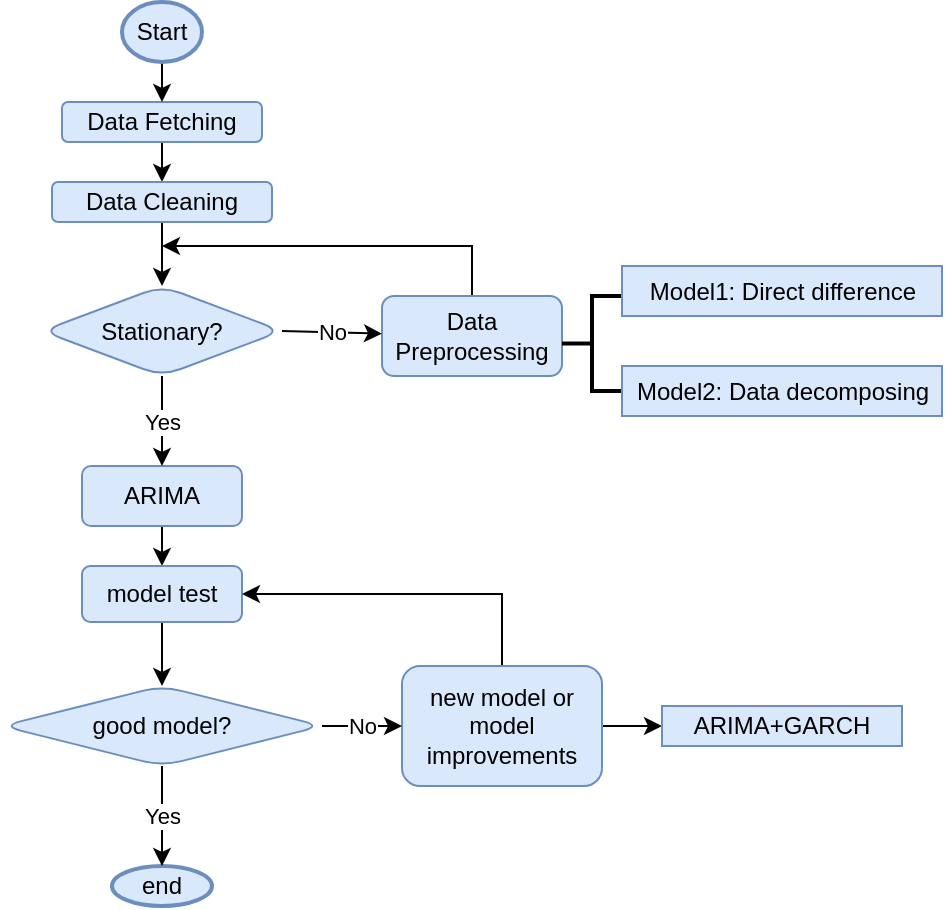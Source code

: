 <mxfile version="13.10.4" type="github">
  <diagram id="C5RBs43oDa-KdzZeNtuy" name="Page-1">
    <mxGraphModel dx="800" dy="490" grid="1" gridSize="10" guides="1" tooltips="1" connect="1" arrows="1" fold="1" page="1" pageScale="1" pageWidth="827" pageHeight="1169" math="0" shadow="0">
      <root>
        <mxCell id="WIyWlLk6GJQsqaUBKTNV-0" />
        <mxCell id="WIyWlLk6GJQsqaUBKTNV-1" parent="WIyWlLk6GJQsqaUBKTNV-0" />
        <mxCell id="Gn4-DQb1mFsybiADK4iX-2" style="edgeStyle=none;rounded=0;orthogonalLoop=1;jettySize=auto;html=1;exitX=0.5;exitY=1;exitDx=0;exitDy=0;entryX=0.5;entryY=0;entryDx=0;entryDy=0;" parent="WIyWlLk6GJQsqaUBKTNV-1" source="WIyWlLk6GJQsqaUBKTNV-3" target="WIyWlLk6GJQsqaUBKTNV-7" edge="1">
          <mxGeometry relative="1" as="geometry">
            <mxPoint x="220" y="158" as="targetPoint" />
          </mxGeometry>
        </mxCell>
        <mxCell id="WIyWlLk6GJQsqaUBKTNV-3" value="Data Fetching" style="rounded=1;whiteSpace=wrap;html=1;fontSize=12;glass=0;strokeWidth=1;shadow=0;fillColor=#dae8fc;strokeColor=#6c8ebf;" parent="WIyWlLk6GJQsqaUBKTNV-1" vertex="1">
          <mxGeometry x="170" y="108" width="100" height="20" as="geometry" />
        </mxCell>
        <mxCell id="Gn4-DQb1mFsybiADK4iX-8" value="" style="edgeStyle=none;rounded=0;orthogonalLoop=1;jettySize=auto;html=1;" parent="WIyWlLk6GJQsqaUBKTNV-1" source="WIyWlLk6GJQsqaUBKTNV-7" edge="1">
          <mxGeometry relative="1" as="geometry">
            <mxPoint x="220" y="200" as="targetPoint" />
          </mxGeometry>
        </mxCell>
        <mxCell id="WIyWlLk6GJQsqaUBKTNV-7" value="Data Cleaning" style="rounded=1;whiteSpace=wrap;html=1;fontSize=12;glass=0;strokeWidth=1;shadow=0;fillColor=#dae8fc;strokeColor=#6c8ebf;" parent="WIyWlLk6GJQsqaUBKTNV-1" vertex="1">
          <mxGeometry x="165" y="148" width="110" height="20" as="geometry" />
        </mxCell>
        <mxCell id="Gn4-DQb1mFsybiADK4iX-4" style="edgeStyle=none;rounded=0;orthogonalLoop=1;jettySize=auto;html=1;exitX=0.5;exitY=1;exitDx=0;exitDy=0;exitPerimeter=0;entryX=0.5;entryY=0;entryDx=0;entryDy=0;" parent="WIyWlLk6GJQsqaUBKTNV-1" source="Gn4-DQb1mFsybiADK4iX-3" target="WIyWlLk6GJQsqaUBKTNV-3" edge="1">
          <mxGeometry relative="1" as="geometry" />
        </mxCell>
        <mxCell id="Gn4-DQb1mFsybiADK4iX-3" value="Start" style="strokeWidth=2;html=1;shape=mxgraph.flowchart.start_1;whiteSpace=wrap;fillColor=#dae8fc;strokeColor=#6c8ebf;" parent="WIyWlLk6GJQsqaUBKTNV-1" vertex="1">
          <mxGeometry x="200" y="58" width="40" height="30" as="geometry" />
        </mxCell>
        <mxCell id="Gn4-DQb1mFsybiADK4iX-7" value="Stationary?" style="rhombus;whiteSpace=wrap;html=1;rounded=1;shadow=0;strokeWidth=1;glass=0;fillColor=#dae8fc;strokeColor=#6c8ebf;" parent="WIyWlLk6GJQsqaUBKTNV-1" vertex="1">
          <mxGeometry x="160" y="200" width="120" height="45" as="geometry" />
        </mxCell>
        <mxCell id="Gn4-DQb1mFsybiADK4iX-12" style="edgeStyle=none;rounded=0;orthogonalLoop=1;jettySize=auto;html=1;exitX=0.5;exitY=0;exitDx=0;exitDy=0;" parent="WIyWlLk6GJQsqaUBKTNV-1" source="Gn4-DQb1mFsybiADK4iX-9" edge="1">
          <mxGeometry relative="1" as="geometry">
            <mxPoint x="220" y="180" as="targetPoint" />
            <Array as="points">
              <mxPoint x="375" y="180" />
            </Array>
          </mxGeometry>
        </mxCell>
        <mxCell id="Gn4-DQb1mFsybiADK4iX-9" value="Data Preprocessing" style="whiteSpace=wrap;html=1;rounded=1;shadow=0;strokeWidth=1;glass=0;fillColor=#dae8fc;strokeColor=#6c8ebf;" parent="WIyWlLk6GJQsqaUBKTNV-1" vertex="1">
          <mxGeometry x="330" y="205" width="90" height="40" as="geometry" />
        </mxCell>
        <mxCell id="Gn4-DQb1mFsybiADK4iX-10" value="No" style="edgeStyle=none;rounded=0;orthogonalLoop=1;jettySize=auto;html=1;exitX=1;exitY=0.5;exitDx=0;exitDy=0;" parent="WIyWlLk6GJQsqaUBKTNV-1" source="Gn4-DQb1mFsybiADK4iX-7" target="Gn4-DQb1mFsybiADK4iX-9" edge="1">
          <mxGeometry relative="1" as="geometry">
            <mxPoint x="280" y="228" as="sourcePoint" />
          </mxGeometry>
        </mxCell>
        <mxCell id="Gn4-DQb1mFsybiADK4iX-24" value="" style="edgeStyle=none;rounded=0;orthogonalLoop=1;jettySize=auto;html=1;" parent="WIyWlLk6GJQsqaUBKTNV-1" source="Gn4-DQb1mFsybiADK4iX-14" target="Gn4-DQb1mFsybiADK4iX-23" edge="1">
          <mxGeometry relative="1" as="geometry" />
        </mxCell>
        <mxCell id="Gn4-DQb1mFsybiADK4iX-14" value="ARIMA" style="whiteSpace=wrap;html=1;rounded=1;shadow=0;strokeWidth=1;glass=0;fillColor=#dae8fc;strokeColor=#6c8ebf;" parent="WIyWlLk6GJQsqaUBKTNV-1" vertex="1">
          <mxGeometry x="180" y="290" width="80" height="30" as="geometry" />
        </mxCell>
        <mxCell id="Gn4-DQb1mFsybiADK4iX-15" value="Yes" style="edgeStyle=none;rounded=0;orthogonalLoop=1;jettySize=auto;html=1;" parent="WIyWlLk6GJQsqaUBKTNV-1" source="Gn4-DQb1mFsybiADK4iX-7" target="Gn4-DQb1mFsybiADK4iX-14" edge="1">
          <mxGeometry relative="1" as="geometry" />
        </mxCell>
        <mxCell id="Gn4-DQb1mFsybiADK4iX-26" value="" style="edgeStyle=none;rounded=0;orthogonalLoop=1;jettySize=auto;html=1;" parent="WIyWlLk6GJQsqaUBKTNV-1" source="Gn4-DQb1mFsybiADK4iX-23" target="Gn4-DQb1mFsybiADK4iX-25" edge="1">
          <mxGeometry relative="1" as="geometry" />
        </mxCell>
        <mxCell id="Gn4-DQb1mFsybiADK4iX-23" value="model test" style="whiteSpace=wrap;html=1;rounded=1;shadow=0;strokeWidth=1;glass=0;fillColor=#dae8fc;strokeColor=#6c8ebf;" parent="WIyWlLk6GJQsqaUBKTNV-1" vertex="1">
          <mxGeometry x="180" y="340" width="80" height="28" as="geometry" />
        </mxCell>
        <mxCell id="Gn4-DQb1mFsybiADK4iX-25" value="good model?" style="rhombus;whiteSpace=wrap;html=1;rounded=1;shadow=0;strokeWidth=1;glass=0;fillColor=#dae8fc;strokeColor=#6c8ebf;" parent="WIyWlLk6GJQsqaUBKTNV-1" vertex="1">
          <mxGeometry x="140" y="400" width="160" height="40" as="geometry" />
        </mxCell>
        <mxCell id="Gn4-DQb1mFsybiADK4iX-29" style="edgeStyle=none;rounded=0;orthogonalLoop=1;jettySize=auto;html=1;exitX=0.5;exitY=0;exitDx=0;exitDy=0;entryX=1;entryY=0.5;entryDx=0;entryDy=0;" parent="WIyWlLk6GJQsqaUBKTNV-1" source="Gn4-DQb1mFsybiADK4iX-27" target="Gn4-DQb1mFsybiADK4iX-23" edge="1">
          <mxGeometry relative="1" as="geometry">
            <Array as="points">
              <mxPoint x="390" y="354" />
            </Array>
          </mxGeometry>
        </mxCell>
        <mxCell id="-Uv2jy6pNUa-iG-lvCQI-1" style="edgeStyle=orthogonalEdgeStyle;rounded=0;orthogonalLoop=1;jettySize=auto;html=1;exitX=1;exitY=0.5;exitDx=0;exitDy=0;entryX=0;entryY=0.5;entryDx=0;entryDy=0;" edge="1" parent="WIyWlLk6GJQsqaUBKTNV-1" source="Gn4-DQb1mFsybiADK4iX-27" target="Gn4-DQb1mFsybiADK4iX-40">
          <mxGeometry relative="1" as="geometry" />
        </mxCell>
        <mxCell id="Gn4-DQb1mFsybiADK4iX-27" value="new model or model improvements" style="whiteSpace=wrap;html=1;rounded=1;shadow=0;strokeWidth=1;glass=0;fillColor=#dae8fc;strokeColor=#6c8ebf;" parent="WIyWlLk6GJQsqaUBKTNV-1" vertex="1">
          <mxGeometry x="340" y="390" width="100" height="60" as="geometry" />
        </mxCell>
        <mxCell id="Gn4-DQb1mFsybiADK4iX-28" value="No" style="edgeStyle=none;rounded=0;orthogonalLoop=1;jettySize=auto;html=1;" parent="WIyWlLk6GJQsqaUBKTNV-1" source="Gn4-DQb1mFsybiADK4iX-25" target="Gn4-DQb1mFsybiADK4iX-27" edge="1">
          <mxGeometry relative="1" as="geometry" />
        </mxCell>
        <mxCell id="Gn4-DQb1mFsybiADK4iX-30" value="end" style="ellipse;whiteSpace=wrap;html=1;rounded=1;shadow=0;strokeWidth=2;glass=0;fillColor=#dae8fc;strokeColor=#6c8ebf;" parent="WIyWlLk6GJQsqaUBKTNV-1" vertex="1">
          <mxGeometry x="195" y="490" width="50" height="20" as="geometry" />
        </mxCell>
        <mxCell id="Gn4-DQb1mFsybiADK4iX-31" value="Yes" style="edgeStyle=none;rounded=0;orthogonalLoop=1;jettySize=auto;html=1;" parent="WIyWlLk6GJQsqaUBKTNV-1" source="Gn4-DQb1mFsybiADK4iX-25" target="Gn4-DQb1mFsybiADK4iX-30" edge="1">
          <mxGeometry relative="1" as="geometry" />
        </mxCell>
        <mxCell id="Gn4-DQb1mFsybiADK4iX-32" value="" style="strokeWidth=2;html=1;shape=mxgraph.flowchart.annotation_2;align=left;labelPosition=right;pointerEvents=1;" parent="WIyWlLk6GJQsqaUBKTNV-1" vertex="1">
          <mxGeometry x="420" y="205" width="30" height="47.5" as="geometry" />
        </mxCell>
        <mxCell id="Gn4-DQb1mFsybiADK4iX-33" value="Model1: Direct difference" style="html=1;fillColor=#dae8fc;strokeColor=#6c8ebf;" parent="WIyWlLk6GJQsqaUBKTNV-1" vertex="1">
          <mxGeometry x="450" y="190" width="160" height="25" as="geometry" />
        </mxCell>
        <mxCell id="Gn4-DQb1mFsybiADK4iX-34" value="Model2: Data decomposing" style="html=1;fillColor=#dae8fc;strokeColor=#6c8ebf;" parent="WIyWlLk6GJQsqaUBKTNV-1" vertex="1">
          <mxGeometry x="450" y="240" width="160" height="25" as="geometry" />
        </mxCell>
        <mxCell id="Gn4-DQb1mFsybiADK4iX-38" style="edgeStyle=none;rounded=0;orthogonalLoop=1;jettySize=auto;html=1;exitX=0.25;exitY=0;exitDx=0;exitDy=0;" parent="WIyWlLk6GJQsqaUBKTNV-1" source="Gn4-DQb1mFsybiADK4iX-34" target="Gn4-DQb1mFsybiADK4iX-34" edge="1">
          <mxGeometry relative="1" as="geometry" />
        </mxCell>
        <mxCell id="Gn4-DQb1mFsybiADK4iX-40" value="ARIMA+GARCH" style="whiteSpace=wrap;html=1;align=center;fillColor=#dae8fc;strokeColor=#6c8ebf;" parent="WIyWlLk6GJQsqaUBKTNV-1" vertex="1">
          <mxGeometry x="470" y="410" width="120" height="20" as="geometry" />
        </mxCell>
      </root>
    </mxGraphModel>
  </diagram>
</mxfile>

